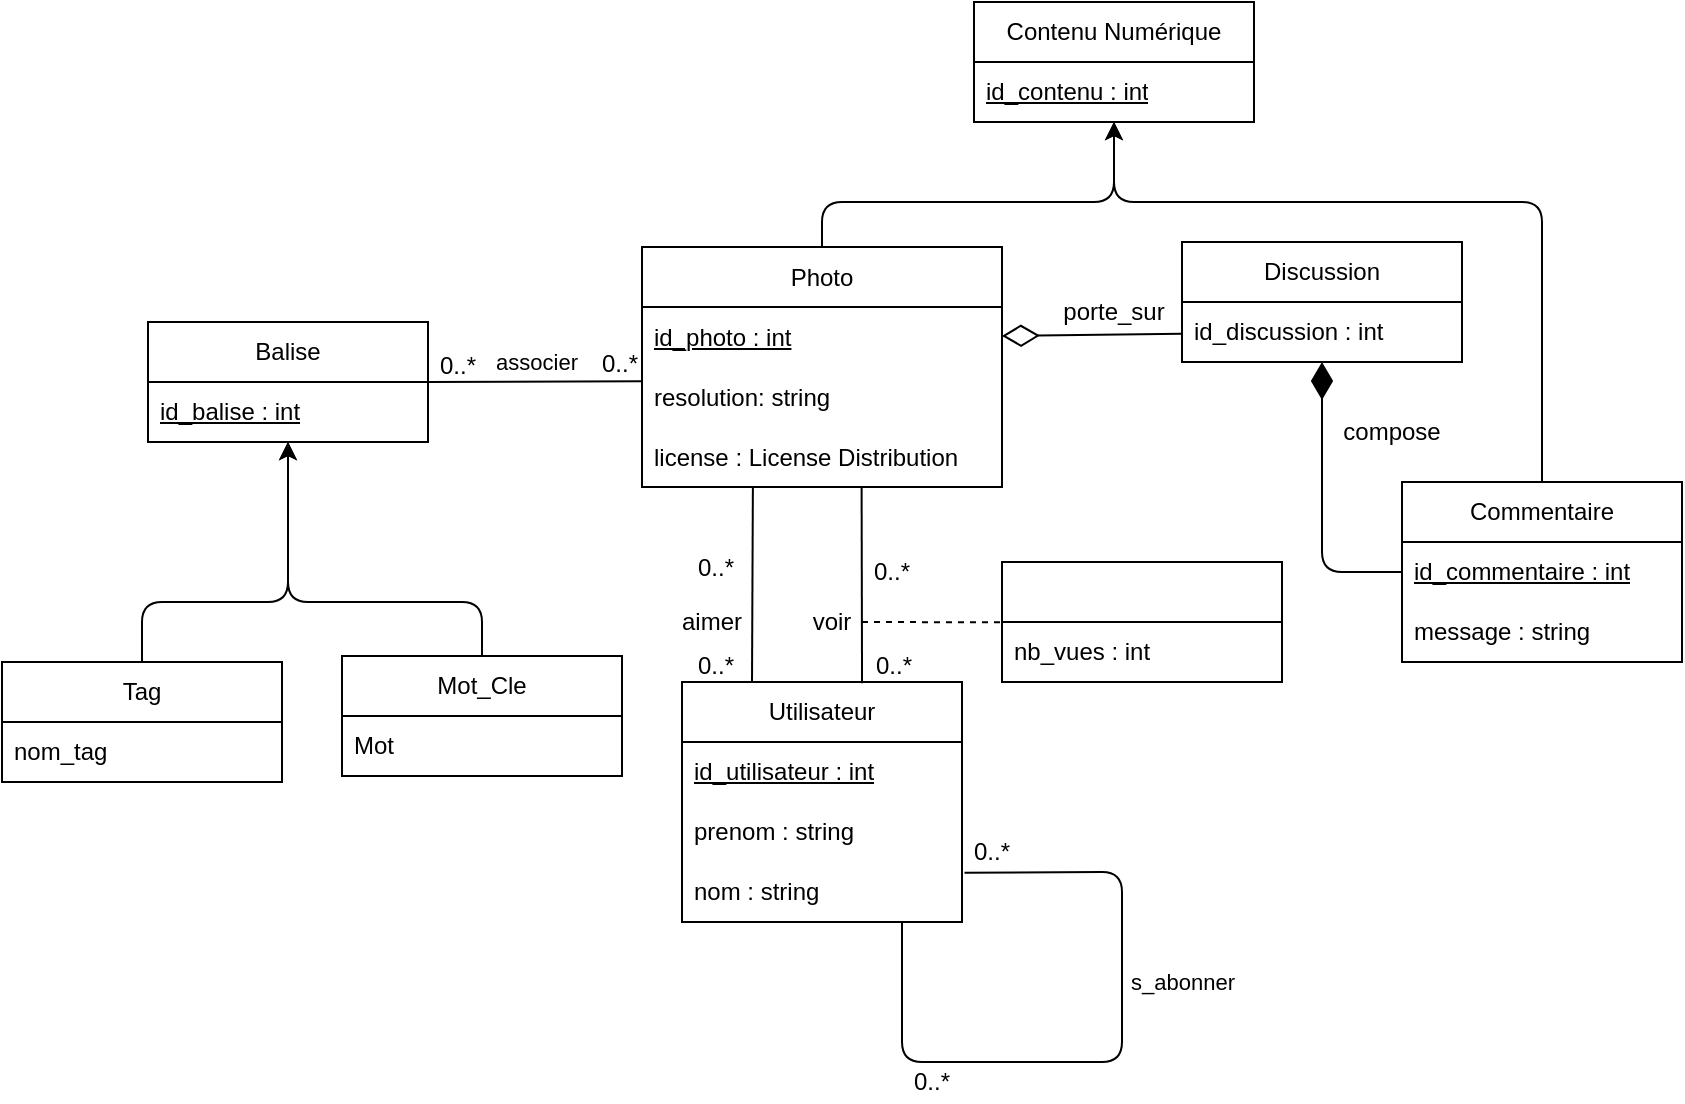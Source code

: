 <mxfile>
    <diagram id="nGRwAYGNMs25tcpGshyp" name="Page-1">
        <mxGraphModel dx="893" dy="787" grid="1" gridSize="10" guides="1" tooltips="1" connect="1" arrows="1" fold="1" page="1" pageScale="1" pageWidth="850" pageHeight="1100" math="0" shadow="0">
            <root>
                <mxCell id="0"/>
                <mxCell id="1" parent="0"/>
                <mxCell id="82" value="" style="edgeStyle=none;html=1;strokeWidth=1;endArrow=none;endFill=0;endSize=6;exitX=0.25;exitY=0;exitDx=0;exitDy=0;entryX=0.308;entryY=0.994;entryDx=0;entryDy=0;entryPerimeter=0;" parent="1" source="6" target="72" edge="1">
                    <mxGeometry relative="1" as="geometry"/>
                </mxCell>
                <mxCell id="6" value="Utilisateur" style="swimlane;fontStyle=0;childLayout=stackLayout;horizontal=1;startSize=30;horizontalStack=0;resizeParent=1;resizeParentMax=0;resizeLast=0;collapsible=1;marginBottom=0;whiteSpace=wrap;html=1;" parent="1" vertex="1">
                    <mxGeometry x="350" y="550" width="140" height="120" as="geometry">
                        <mxRectangle x="310" y="70" width="70" height="30" as="alternateBounds"/>
                    </mxGeometry>
                </mxCell>
                <mxCell id="7" value="&lt;u&gt;id_utilisateur : int&lt;/u&gt;" style="text;strokeColor=none;fillColor=none;align=left;verticalAlign=middle;spacingLeft=4;spacingRight=4;overflow=hidden;points=[[0,0.5],[1,0.5]];portConstraint=eastwest;rotatable=0;whiteSpace=wrap;html=1;" parent="6" vertex="1">
                    <mxGeometry y="30" width="140" height="30" as="geometry"/>
                </mxCell>
                <mxCell id="8" value="prenom : string" style="text;strokeColor=none;fillColor=none;align=left;verticalAlign=middle;spacingLeft=4;spacingRight=4;overflow=hidden;points=[[0,0.5],[1,0.5]];portConstraint=eastwest;rotatable=0;whiteSpace=wrap;html=1;" parent="6" vertex="1">
                    <mxGeometry y="60" width="140" height="30" as="geometry"/>
                </mxCell>
                <mxCell id="9" value="nom : string" style="text;strokeColor=none;fillColor=none;align=left;verticalAlign=middle;spacingLeft=4;spacingRight=4;overflow=hidden;points=[[0,0.5],[1,0.5]];portConstraint=eastwest;rotatable=0;whiteSpace=wrap;html=1;" parent="6" vertex="1">
                    <mxGeometry y="90" width="140" height="30" as="geometry"/>
                </mxCell>
                <mxCell id="42" value="s_abonner" style="endArrow=none;html=1;exitX=1.009;exitY=0.18;exitDx=0;exitDy=0;exitPerimeter=0;" parent="6" source="9" edge="1">
                    <mxGeometry x="-0.244" y="30" width="50" height="50" relative="1" as="geometry">
                        <mxPoint x="240" y="80" as="sourcePoint"/>
                        <mxPoint x="110" y="120" as="targetPoint"/>
                        <Array as="points">
                            <mxPoint x="220" y="95"/>
                            <mxPoint x="220" y="190"/>
                            <mxPoint x="110" y="190"/>
                        </Array>
                        <mxPoint as="offset"/>
                    </mxGeometry>
                </mxCell>
                <mxCell id="14" value="Discussion" style="swimlane;fontStyle=0;childLayout=stackLayout;horizontal=1;startSize=30;horizontalStack=0;resizeParent=1;resizeParentMax=0;resizeLast=0;collapsible=1;marginBottom=0;whiteSpace=wrap;html=1;" parent="1" vertex="1">
                    <mxGeometry x="600" y="330" width="140" height="60" as="geometry"/>
                </mxCell>
                <mxCell id="15" value="id_discussion : int" style="text;strokeColor=none;fillColor=none;align=left;verticalAlign=middle;spacingLeft=4;spacingRight=4;overflow=hidden;points=[[0,0.5],[1,0.5]];portConstraint=eastwest;rotatable=0;whiteSpace=wrap;html=1;" parent="14" vertex="1">
                    <mxGeometry y="30" width="140" height="30" as="geometry"/>
                </mxCell>
                <mxCell id="18" value="Commentaire" style="swimlane;fontStyle=0;childLayout=stackLayout;horizontal=1;startSize=30;horizontalStack=0;resizeParent=1;resizeParentMax=0;resizeLast=0;collapsible=1;marginBottom=0;whiteSpace=wrap;html=1;" parent="1" vertex="1">
                    <mxGeometry x="710" y="450" width="140" height="90" as="geometry"/>
                </mxCell>
                <mxCell id="19" value="&lt;u&gt;id_commentaire : int&lt;/u&gt;" style="text;strokeColor=none;fillColor=none;align=left;verticalAlign=middle;spacingLeft=4;spacingRight=4;overflow=hidden;points=[[0,0.5],[1,0.5]];portConstraint=eastwest;rotatable=0;whiteSpace=wrap;html=1;" parent="18" vertex="1">
                    <mxGeometry y="30" width="140" height="30" as="geometry"/>
                </mxCell>
                <mxCell id="59" value="message : string" style="text;strokeColor=none;fillColor=none;align=left;verticalAlign=middle;spacingLeft=4;spacingRight=4;overflow=hidden;points=[[0,0.5],[1,0.5]];portConstraint=eastwest;rotatable=0;whiteSpace=wrap;html=1;" parent="18" vertex="1">
                    <mxGeometry y="60" width="140" height="30" as="geometry"/>
                </mxCell>
                <mxCell id="20" value="Contenu Numérique" style="swimlane;fontStyle=0;childLayout=stackLayout;horizontal=1;startSize=30;horizontalStack=0;resizeParent=1;resizeParentMax=0;resizeLast=0;collapsible=1;marginBottom=0;whiteSpace=wrap;html=1;" parent="1" vertex="1">
                    <mxGeometry x="496" y="210" width="140" height="60" as="geometry"/>
                </mxCell>
                <mxCell id="21" value="&lt;u&gt;id_contenu : int&lt;/u&gt;" style="text;strokeColor=none;fillColor=none;align=left;verticalAlign=middle;spacingLeft=4;spacingRight=4;overflow=hidden;points=[[0,0.5],[1,0.5]];portConstraint=eastwest;rotatable=0;whiteSpace=wrap;html=1;" parent="20" vertex="1">
                    <mxGeometry y="30" width="140" height="30" as="geometry"/>
                </mxCell>
                <mxCell id="41" value="0..*" style="text;html=1;strokeColor=none;fillColor=none;align=center;verticalAlign=middle;whiteSpace=wrap;rounded=0;" parent="1" vertex="1">
                    <mxGeometry x="465" y="740" width="20" height="20" as="geometry"/>
                </mxCell>
                <mxCell id="43" value="0..*" style="text;html=1;strokeColor=none;fillColor=none;align=center;verticalAlign=middle;whiteSpace=wrap;rounded=0;" parent="1" vertex="1">
                    <mxGeometry x="490" y="630" width="30" height="10" as="geometry"/>
                </mxCell>
                <mxCell id="44" value="Balise" style="swimlane;fontStyle=0;childLayout=stackLayout;horizontal=1;startSize=30;horizontalStack=0;resizeParent=1;resizeParentMax=0;resizeLast=0;collapsible=1;marginBottom=0;whiteSpace=wrap;html=1;" parent="1" vertex="1">
                    <mxGeometry x="83" y="370" width="140" height="60" as="geometry"/>
                </mxCell>
                <mxCell id="45" value="&lt;u&gt;id_balise : int&lt;/u&gt;" style="text;strokeColor=none;fillColor=none;align=left;verticalAlign=middle;spacingLeft=4;spacingRight=4;overflow=hidden;points=[[0,0.5],[1,0.5]];portConstraint=eastwest;rotatable=0;whiteSpace=wrap;html=1;" parent="44" vertex="1">
                    <mxGeometry y="30" width="140" height="30" as="geometry"/>
                </mxCell>
                <mxCell id="48" value="associer" style="endArrow=none;html=1;entryX=0;entryY=0.237;entryDx=0;entryDy=0;exitX=1;exitY=0.5;exitDx=0;exitDy=0;entryPerimeter=0;" parent="1" source="44" edge="1">
                    <mxGeometry x="0.02" y="10" width="50" height="50" relative="1" as="geometry">
                        <mxPoint x="218.44" y="433.78" as="sourcePoint"/>
                        <mxPoint x="330" y="399.61" as="targetPoint"/>
                        <mxPoint as="offset"/>
                    </mxGeometry>
                </mxCell>
                <mxCell id="49" value="Tag" style="swimlane;fontStyle=0;childLayout=stackLayout;horizontal=1;startSize=30;horizontalStack=0;resizeParent=1;resizeParentMax=0;resizeLast=0;collapsible=1;marginBottom=0;whiteSpace=wrap;html=1;" parent="1" vertex="1">
                    <mxGeometry x="10" y="540" width="140" height="60" as="geometry"/>
                </mxCell>
                <mxCell id="52" value="nom_tag" style="text;strokeColor=none;fillColor=none;align=left;verticalAlign=middle;spacingLeft=4;spacingRight=4;overflow=hidden;points=[[0,0.5],[1,0.5]];portConstraint=eastwest;rotatable=0;whiteSpace=wrap;html=1;" parent="49" vertex="1">
                    <mxGeometry y="30" width="140" height="30" as="geometry"/>
                </mxCell>
                <mxCell id="53" value="Mot_Cle" style="swimlane;fontStyle=0;childLayout=stackLayout;horizontal=1;startSize=30;horizontalStack=0;resizeParent=1;resizeParentMax=0;resizeLast=0;collapsible=1;marginBottom=0;whiteSpace=wrap;html=1;" parent="1" vertex="1">
                    <mxGeometry x="180" y="537" width="140" height="60" as="geometry"/>
                </mxCell>
                <mxCell id="56" value="Mot" style="text;strokeColor=none;fillColor=none;align=left;verticalAlign=middle;spacingLeft=4;spacingRight=4;overflow=hidden;points=[[0,0.5],[1,0.5]];portConstraint=eastwest;rotatable=0;whiteSpace=wrap;html=1;" parent="53" vertex="1">
                    <mxGeometry y="30" width="140" height="30" as="geometry"/>
                </mxCell>
                <mxCell id="57" value="0..*" style="text;html=1;strokeColor=none;fillColor=none;align=center;verticalAlign=middle;whiteSpace=wrap;rounded=0;" parent="1" vertex="1">
                    <mxGeometry x="223" y="384" width="30" height="15" as="geometry"/>
                </mxCell>
                <mxCell id="61" value="" style="endArrow=classic;html=1;" parent="1" source="53" target="45" edge="1">
                    <mxGeometry width="50" height="50" relative="1" as="geometry">
                        <mxPoint x="170" y="560" as="sourcePoint"/>
                        <mxPoint x="220" y="510" as="targetPoint"/>
                        <Array as="points">
                            <mxPoint x="250" y="510"/>
                            <mxPoint x="153" y="510"/>
                        </Array>
                    </mxGeometry>
                </mxCell>
                <mxCell id="62" value="" style="endArrow=classic;html=1;" parent="1" source="49" target="45" edge="1">
                    <mxGeometry width="50" height="50" relative="1" as="geometry">
                        <mxPoint x="184.545" y="570" as="sourcePoint"/>
                        <mxPoint x="82.727" y="450" as="targetPoint"/>
                        <Array as="points">
                            <mxPoint x="80" y="510"/>
                            <mxPoint x="153" y="510"/>
                        </Array>
                    </mxGeometry>
                </mxCell>
                <mxCell id="79" value="" style="edgeStyle=none;html=1;strokeWidth=1;endArrow=classic;endFill=1;endSize=6;" parent="1" source="68" target="21" edge="1">
                    <mxGeometry relative="1" as="geometry">
                        <Array as="points">
                            <mxPoint x="420" y="310"/>
                            <mxPoint x="566" y="310"/>
                        </Array>
                    </mxGeometry>
                </mxCell>
                <mxCell id="68" value="Photo" style="swimlane;fontStyle=0;childLayout=stackLayout;horizontal=1;startSize=30;horizontalStack=0;resizeParent=1;resizeParentMax=0;resizeLast=0;collapsible=1;marginBottom=0;whiteSpace=wrap;html=1;" parent="1" vertex="1">
                    <mxGeometry x="330" y="332.5" width="180" height="120" as="geometry">
                        <mxRectangle x="320" y="80" width="70" height="30" as="alternateBounds"/>
                    </mxGeometry>
                </mxCell>
                <mxCell id="69" value="&lt;u&gt;id_photo : int&lt;/u&gt;" style="text;strokeColor=none;fillColor=none;align=left;verticalAlign=middle;spacingLeft=4;spacingRight=4;overflow=hidden;points=[[0,0.5],[1,0.5]];portConstraint=eastwest;rotatable=0;whiteSpace=wrap;html=1;" parent="68" vertex="1">
                    <mxGeometry y="30" width="180" height="30" as="geometry"/>
                </mxCell>
                <mxCell id="71" value="resolution: string" style="text;strokeColor=none;fillColor=none;align=left;verticalAlign=middle;spacingLeft=4;spacingRight=4;overflow=hidden;points=[[0,0.5],[1,0.5]];portConstraint=eastwest;rotatable=0;whiteSpace=wrap;html=1;" parent="68" vertex="1">
                    <mxGeometry y="60" width="180" height="30" as="geometry"/>
                </mxCell>
                <mxCell id="72" value="license : License Distribution" style="text;strokeColor=none;fillColor=none;align=left;verticalAlign=middle;spacingLeft=4;spacingRight=4;overflow=hidden;points=[[0,0.5],[1,0.5]];portConstraint=eastwest;rotatable=0;whiteSpace=wrap;html=1;" parent="68" vertex="1">
                    <mxGeometry y="90" width="180" height="30" as="geometry"/>
                </mxCell>
                <mxCell id="77" value="" style="edgeStyle=none;orthogonalLoop=1;jettySize=auto;html=1;endArrow=diamondThin;endFill=1;entryX=0.5;entryY=1;entryDx=0;entryDy=0;entryPerimeter=0;strokeWidth=1;endSize=16;exitX=0;exitY=0.5;exitDx=0;exitDy=0;" parent="1" source="19" target="15" edge="1">
                    <mxGeometry width="80" relative="1" as="geometry">
                        <mxPoint x="638" y="570" as="sourcePoint"/>
                        <mxPoint x="936" y="330" as="targetPoint"/>
                        <Array as="points">
                            <mxPoint x="670" y="495"/>
                        </Array>
                    </mxGeometry>
                </mxCell>
                <mxCell id="78" value="compose" style="text;strokeColor=none;align=center;fillColor=none;html=1;verticalAlign=middle;whiteSpace=wrap;rounded=0;" parent="1" vertex="1">
                    <mxGeometry x="680" y="420" width="50" height="10" as="geometry"/>
                </mxCell>
                <mxCell id="80" value="" style="edgeStyle=none;orthogonalLoop=1;jettySize=auto;html=1;strokeWidth=1;endArrow=classic;endFill=1;endSize=6;entryX=0.5;entryY=1;entryDx=0;entryDy=0;entryPerimeter=0;exitX=0.5;exitY=0;exitDx=0;exitDy=0;" parent="1" source="18" target="21" edge="1">
                    <mxGeometry width="80" relative="1" as="geometry">
                        <mxPoint x="586" y="500" as="sourcePoint"/>
                        <mxPoint x="666" y="500" as="targetPoint"/>
                        <Array as="points">
                            <mxPoint x="780" y="310"/>
                            <mxPoint x="566" y="310"/>
                        </Array>
                    </mxGeometry>
                </mxCell>
                <mxCell id="83" value="aimer" style="text;strokeColor=none;align=center;fillColor=none;html=1;verticalAlign=middle;whiteSpace=wrap;rounded=0;" parent="1" vertex="1">
                    <mxGeometry x="350" y="515" width="30" height="10" as="geometry"/>
                </mxCell>
                <mxCell id="87" value="" style="edgeStyle=none;html=1;strokeWidth=1;endArrow=none;endFill=0;endSize=6;startArrow=diamondThin;startFill=0;startSize=16;" parent="1" target="15" edge="1">
                    <mxGeometry relative="1" as="geometry">
                        <mxPoint x="510" y="377" as="sourcePoint"/>
                    </mxGeometry>
                </mxCell>
                <mxCell id="88" value="porte_sur" style="text;strokeColor=none;align=center;fillColor=none;html=1;verticalAlign=middle;whiteSpace=wrap;rounded=0;" parent="1" vertex="1">
                    <mxGeometry x="541" y="360" width="50" height="10" as="geometry"/>
                </mxCell>
                <mxCell id="91" value="" style="swimlane;fontStyle=0;childLayout=stackLayout;horizontal=1;startSize=30;horizontalStack=0;resizeParent=1;resizeParentMax=0;resizeLast=0;collapsible=1;marginBottom=0;whiteSpace=wrap;html=1;" parent="1" vertex="1">
                    <mxGeometry x="510" y="490" width="140" height="60" as="geometry"/>
                </mxCell>
                <mxCell id="93" value="nb_vues : int" style="text;strokeColor=none;fillColor=none;align=left;verticalAlign=middle;spacingLeft=4;spacingRight=4;overflow=hidden;points=[[0,0.5],[1,0.5]];portConstraint=eastwest;rotatable=0;whiteSpace=wrap;html=1;" parent="91" vertex="1">
                    <mxGeometry y="30" width="140" height="30" as="geometry"/>
                </mxCell>
                <mxCell id="94" value="" style="edgeStyle=none;orthogonalLoop=1;jettySize=auto;html=1;entryX=0.643;entryY=0.005;entryDx=0;entryDy=0;endArrow=none;endFill=0;exitX=0.61;exitY=1.002;exitDx=0;exitDy=0;exitPerimeter=0;entryPerimeter=0;" parent="1" source="72" target="6" edge="1">
                    <mxGeometry width="80" relative="1" as="geometry">
                        <mxPoint x="455" y="480" as="sourcePoint"/>
                        <mxPoint x="500" y="500" as="targetPoint"/>
                        <Array as="points"/>
                    </mxGeometry>
                </mxCell>
                <mxCell id="95" value="voir" style="text;strokeColor=none;align=center;fillColor=none;html=1;verticalAlign=middle;whiteSpace=wrap;rounded=0;" parent="1" vertex="1">
                    <mxGeometry x="415" y="515" width="20" height="10" as="geometry"/>
                </mxCell>
                <mxCell id="96" value="" style="edgeStyle=none;orthogonalLoop=1;jettySize=auto;html=1;endArrow=none;endFill=0;entryX=-0.002;entryY=0.005;entryDx=0;entryDy=0;entryPerimeter=0;dashed=1;" parent="1" target="93" edge="1">
                    <mxGeometry width="80" relative="1" as="geometry">
                        <mxPoint x="440" y="520" as="sourcePoint"/>
                        <mxPoint x="360" y="370" as="targetPoint"/>
                        <Array as="points"/>
                    </mxGeometry>
                </mxCell>
                <mxCell id="99" value="0..*" style="text;strokeColor=none;align=center;fillColor=none;html=1;verticalAlign=middle;whiteSpace=wrap;rounded=0;" parent="1" vertex="1">
                    <mxGeometry x="440" y="490" width="30" height="10" as="geometry"/>
                </mxCell>
                <mxCell id="103" value="0..*" style="text;html=1;strokeColor=none;fillColor=none;align=center;verticalAlign=middle;whiteSpace=wrap;rounded=0;" parent="1" vertex="1">
                    <mxGeometry x="441" y="537" width="30" height="10" as="geometry"/>
                </mxCell>
                <mxCell id="104" value="0..*" style="text;html=1;strokeColor=none;fillColor=none;align=center;verticalAlign=middle;whiteSpace=wrap;rounded=0;" parent="1" vertex="1">
                    <mxGeometry x="352" y="488" width="30" height="10" as="geometry"/>
                </mxCell>
                <mxCell id="105" value="0..*" style="text;html=1;strokeColor=none;fillColor=none;align=center;verticalAlign=middle;whiteSpace=wrap;rounded=0;" parent="1" vertex="1">
                    <mxGeometry x="352" y="537" width="30" height="10" as="geometry"/>
                </mxCell>
                <mxCell id="106" value="0..*" style="text;html=1;strokeColor=none;fillColor=none;align=center;verticalAlign=middle;whiteSpace=wrap;rounded=0;" parent="1" vertex="1">
                    <mxGeometry x="304" y="383" width="30" height="15" as="geometry"/>
                </mxCell>
            </root>
        </mxGraphModel>
    </diagram>
</mxfile>